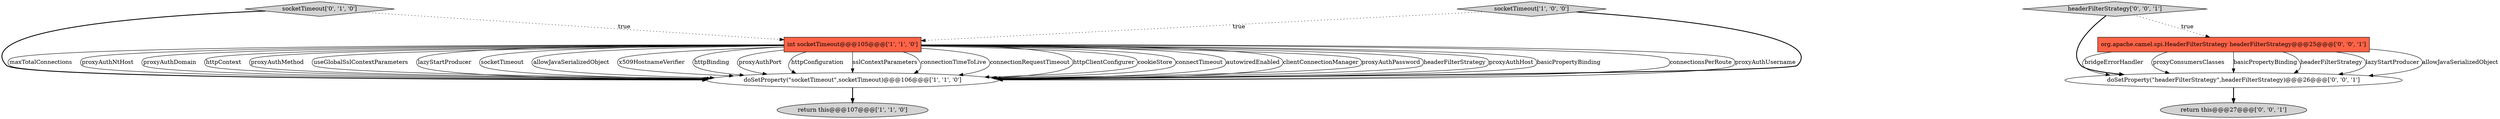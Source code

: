 digraph {
3 [style = filled, label = "int socketTimeout@@@105@@@['1', '1', '0']", fillcolor = tomato, shape = box image = "AAA0AAABBB1BBB"];
5 [style = filled, label = "return this@@@27@@@['0', '0', '1']", fillcolor = lightgray, shape = ellipse image = "AAA0AAABBB3BBB"];
6 [style = filled, label = "doSetProperty(\"headerFilterStrategy\",headerFilterStrategy)@@@26@@@['0', '0', '1']", fillcolor = white, shape = ellipse image = "AAA0AAABBB3BBB"];
8 [style = filled, label = "org.apache.camel.spi.HeaderFilterStrategy headerFilterStrategy@@@25@@@['0', '0', '1']", fillcolor = tomato, shape = box image = "AAA0AAABBB3BBB"];
2 [style = filled, label = "doSetProperty(\"socketTimeout\",socketTimeout)@@@106@@@['1', '1', '0']", fillcolor = white, shape = ellipse image = "AAA0AAABBB1BBB"];
0 [style = filled, label = "return this@@@107@@@['1', '1', '0']", fillcolor = lightgray, shape = ellipse image = "AAA0AAABBB1BBB"];
4 [style = filled, label = "socketTimeout['0', '1', '0']", fillcolor = lightgray, shape = diamond image = "AAA0AAABBB2BBB"];
1 [style = filled, label = "socketTimeout['1', '0', '0']", fillcolor = lightgray, shape = diamond image = "AAA0AAABBB1BBB"];
7 [style = filled, label = "headerFilterStrategy['0', '0', '1']", fillcolor = lightgray, shape = diamond image = "AAA0AAABBB3BBB"];
8->6 [style = solid, label="bridgeErrorHandler"];
3->2 [style = solid, label="connectionsPerRoute"];
3->2 [style = solid, label="proxyAuthUsername"];
3->2 [style = solid, label="maxTotalConnections"];
8->6 [style = solid, label="proxyConsumersClasses"];
3->2 [style = solid, label="proxyAuthNtHost"];
8->6 [style = solid, label="basicPropertyBinding"];
3->2 [style = solid, label="proxyAuthDomain"];
8->6 [style = solid, label="headerFilterStrategy"];
4->2 [style = bold, label=""];
3->2 [style = solid, label="httpContext"];
3->2 [style = solid, label="proxyAuthMethod"];
3->2 [style = solid, label="useGlobalSslContextParameters"];
3->2 [style = solid, label="lazyStartProducer"];
3->2 [style = solid, label="socketTimeout"];
3->2 [style = solid, label="allowJavaSerializedObject"];
1->3 [style = dotted, label="true"];
3->2 [style = solid, label="x509HostnameVerifier"];
3->2 [style = solid, label="httpBinding"];
6->5 [style = bold, label=""];
2->0 [style = bold, label=""];
3->2 [style = solid, label="proxyAuthPort"];
4->3 [style = dotted, label="true"];
3->2 [style = solid, label="httpConfiguration"];
8->6 [style = solid, label="lazyStartProducer"];
3->2 [style = solid, label="sslContextParameters"];
3->2 [style = solid, label="connectionTimeToLive"];
3->2 [style = solid, label="connectionRequestTimeout"];
8->6 [style = solid, label="allowJavaSerializedObject"];
7->6 [style = bold, label=""];
3->2 [style = solid, label="httpClientConfigurer"];
3->2 [style = solid, label="cookieStore"];
3->2 [style = solid, label="connectTimeout"];
1->2 [style = bold, label=""];
3->2 [style = solid, label="autowiredEnabled"];
3->2 [style = solid, label="clientConnectionManager"];
3->2 [style = solid, label="proxyAuthPassword"];
3->2 [style = solid, label="headerFilterStrategy"];
7->8 [style = dotted, label="true"];
3->2 [style = solid, label="proxyAuthHost"];
3->2 [style = solid, label="basicPropertyBinding"];
}
